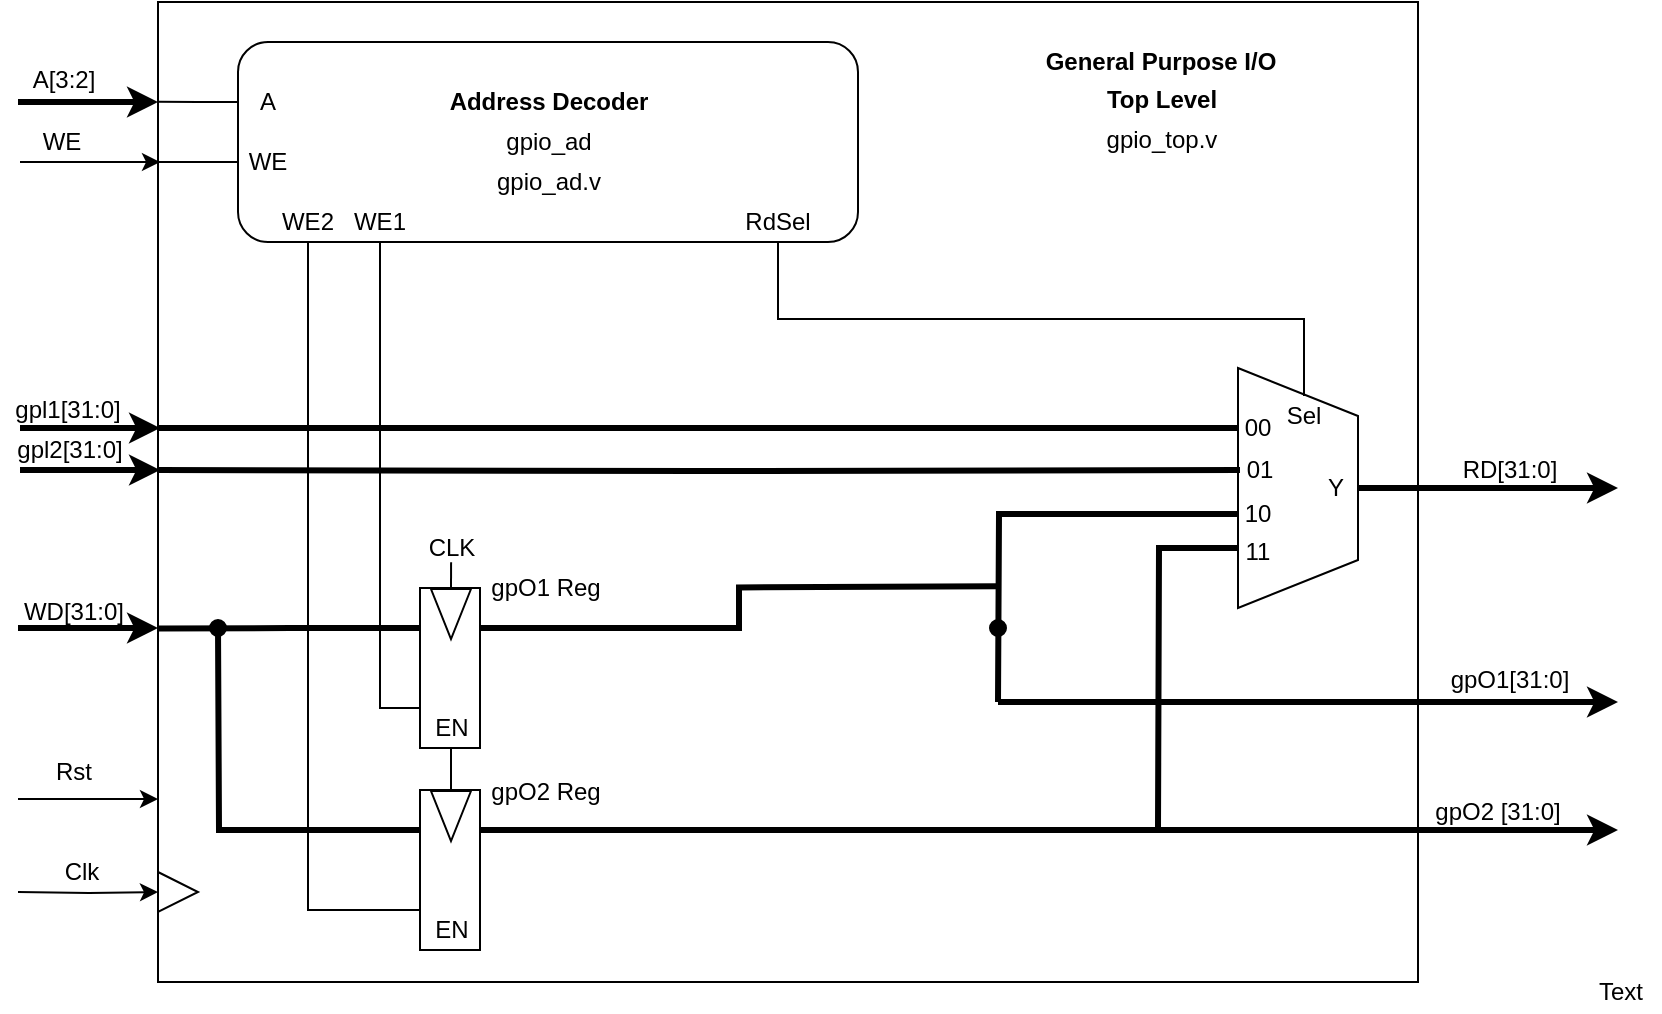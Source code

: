 <mxfile version="12.3.3" type="google" pages="1"><diagram id="vTUTEvlF9_i4RJmCR91X" name="GPIO_w_Interface_Wrapper"><mxGraphModel dx="887" dy="625" grid="1" gridSize="10" guides="1" tooltips="1" connect="1" arrows="1" fold="1" page="1" pageScale="1" pageWidth="850" pageHeight="1100" math="0" shadow="0"><root><mxCell id="0"/><mxCell id="1" parent="0"/><mxCell id="rtyFXDfHJUpsIhgcDJLc-62" value="" style="rounded=0;whiteSpace=wrap;html=1;fillColor=#ffffff;gradientColor=none;" parent="1" vertex="1"><mxGeometry x="160" y="130" width="630" height="490" as="geometry"/></mxCell><mxCell id="rtyFXDfHJUpsIhgcDJLc-48" style="edgeStyle=orthogonalEdgeStyle;rounded=0;orthogonalLoop=1;jettySize=auto;html=1;exitX=0.75;exitY=1;exitDx=0;exitDy=0;endArrow=none;endFill=0;strokeWidth=3;" parent="1" source="rtyFXDfHJUpsIhgcDJLc-37" edge="1"><mxGeometry relative="1" as="geometry"><mxPoint x="660" y="544" as="targetPoint"/></mxGeometry></mxCell><mxCell id="rtyFXDfHJUpsIhgcDJLc-63" style="edgeStyle=orthogonalEdgeStyle;rounded=0;orthogonalLoop=1;jettySize=auto;html=1;exitX=0.5;exitY=0;exitDx=0;exitDy=0;endArrow=classic;endFill=1;strokeWidth=3;" parent="1" source="rtyFXDfHJUpsIhgcDJLc-37" edge="1"><mxGeometry relative="1" as="geometry"><mxPoint x="890" y="373" as="targetPoint"/></mxGeometry></mxCell><mxCell id="rtyFXDfHJUpsIhgcDJLc-37" value="" style="shape=trapezoid;perimeter=trapezoidPerimeter;whiteSpace=wrap;html=1;rotation=90;" parent="1" vertex="1"><mxGeometry x="670" y="343" width="120" height="60" as="geometry"/></mxCell><mxCell id="rtyFXDfHJUpsIhgcDJLc-1" value="" style="rounded=1;whiteSpace=wrap;html=1;" parent="1" vertex="1"><mxGeometry x="200" y="150" width="310" height="100" as="geometry"/></mxCell><mxCell id="rtyFXDfHJUpsIhgcDJLc-2" value="&lt;b&gt;Address Decoder&lt;/b&gt;" style="text;html=1;strokeColor=none;fillColor=none;align=center;verticalAlign=middle;whiteSpace=wrap;rounded=0;" parent="1" vertex="1"><mxGeometry x="302.5" y="170" width="105" height="20" as="geometry"/></mxCell><mxCell id="rtyFXDfHJUpsIhgcDJLc-3" value="gpio_ad" style="text;html=1;strokeColor=none;fillColor=none;align=center;verticalAlign=middle;whiteSpace=wrap;rounded=0;" parent="1" vertex="1"><mxGeometry x="327.5" y="190" width="55" height="20" as="geometry"/></mxCell><mxCell id="rtyFXDfHJUpsIhgcDJLc-4" value="gpio_ad.v" style="text;html=1;strokeColor=none;fillColor=none;align=center;verticalAlign=middle;whiteSpace=wrap;rounded=0;" parent="1" vertex="1"><mxGeometry x="327.5" y="210" width="55" height="20" as="geometry"/></mxCell><mxCell id="rtyFXDfHJUpsIhgcDJLc-55" style="edgeStyle=orthogonalEdgeStyle;rounded=0;orthogonalLoop=1;jettySize=auto;html=1;exitX=0;exitY=0.5;exitDx=0;exitDy=0;endArrow=none;endFill=0;strokeWidth=1;" parent="1" source="rtyFXDfHJUpsIhgcDJLc-5" edge="1"><mxGeometry relative="1" as="geometry"><mxPoint x="160" y="179.828" as="targetPoint"/></mxGeometry></mxCell><mxCell id="rtyFXDfHJUpsIhgcDJLc-5" value="A" style="text;html=1;strokeColor=none;fillColor=none;align=center;verticalAlign=middle;whiteSpace=wrap;rounded=0;" parent="1" vertex="1"><mxGeometry x="200" y="170" width="30" height="20" as="geometry"/></mxCell><mxCell id="rtyFXDfHJUpsIhgcDJLc-56" style="edgeStyle=orthogonalEdgeStyle;rounded=0;orthogonalLoop=1;jettySize=auto;html=1;exitX=0;exitY=0.5;exitDx=0;exitDy=0;endArrow=none;endFill=0;strokeWidth=1;" parent="1" source="rtyFXDfHJUpsIhgcDJLc-6" edge="1"><mxGeometry relative="1" as="geometry"><mxPoint x="160" y="210" as="targetPoint"/></mxGeometry></mxCell><mxCell id="rtyFXDfHJUpsIhgcDJLc-6" value="WE" style="text;html=1;strokeColor=none;fillColor=none;align=center;verticalAlign=middle;whiteSpace=wrap;rounded=0;" parent="1" vertex="1"><mxGeometry x="200" y="200" width="30" height="20" as="geometry"/></mxCell><mxCell id="rtyFXDfHJUpsIhgcDJLc-28" style="edgeStyle=orthogonalEdgeStyle;rounded=0;orthogonalLoop=1;jettySize=auto;html=1;exitX=0.5;exitY=1;exitDx=0;exitDy=0;entryX=0.75;entryY=1;entryDx=0;entryDy=0;endArrow=none;endFill=0;" parent="1" source="rtyFXDfHJUpsIhgcDJLc-7" target="rtyFXDfHJUpsIhgcDJLc-24" edge="1"><mxGeometry relative="1" as="geometry"/></mxCell><mxCell id="rtyFXDfHJUpsIhgcDJLc-7" value="WE2" style="text;html=1;strokeColor=none;fillColor=none;align=center;verticalAlign=middle;whiteSpace=wrap;rounded=0;" parent="1" vertex="1"><mxGeometry x="220" y="230" width="30" height="20" as="geometry"/></mxCell><mxCell id="rtyFXDfHJUpsIhgcDJLc-27" style="edgeStyle=orthogonalEdgeStyle;rounded=0;orthogonalLoop=1;jettySize=auto;html=1;exitX=0.5;exitY=1;exitDx=0;exitDy=0;entryX=0.75;entryY=1;entryDx=0;entryDy=0;endArrow=none;endFill=0;" parent="1" source="rtyFXDfHJUpsIhgcDJLc-10" target="rtyFXDfHJUpsIhgcDJLc-21" edge="1"><mxGeometry relative="1" as="geometry"/></mxCell><mxCell id="rtyFXDfHJUpsIhgcDJLc-10" value="WE1" style="text;html=1;strokeColor=none;fillColor=none;align=center;verticalAlign=middle;whiteSpace=wrap;rounded=0;" parent="1" vertex="1"><mxGeometry x="256" y="230" width="30" height="20" as="geometry"/></mxCell><mxCell id="rtyFXDfHJUpsIhgcDJLc-36" style="edgeStyle=orthogonalEdgeStyle;rounded=0;orthogonalLoop=1;jettySize=auto;html=1;exitX=0.5;exitY=1;exitDx=0;exitDy=0;entryX=0.5;entryY=0;entryDx=0;entryDy=0;endArrow=none;endFill=0;" parent="1" source="rtyFXDfHJUpsIhgcDJLc-11" target="rtyFXDfHJUpsIhgcDJLc-29" edge="1"><mxGeometry relative="1" as="geometry"/></mxCell><mxCell id="rtyFXDfHJUpsIhgcDJLc-11" value="RdSel" style="text;html=1;strokeColor=none;fillColor=none;align=center;verticalAlign=middle;whiteSpace=wrap;rounded=0;" parent="1" vertex="1"><mxGeometry x="450" y="230" width="40" height="20" as="geometry"/></mxCell><mxCell id="rtyFXDfHJUpsIhgcDJLc-51" style="edgeStyle=orthogonalEdgeStyle;rounded=0;orthogonalLoop=1;jettySize=auto;html=1;exitX=0;exitY=0.5;exitDx=0;exitDy=0;endArrow=none;endFill=0;strokeWidth=3;" parent="1" source="rtyFXDfHJUpsIhgcDJLc-15" edge="1"><mxGeometry relative="1" as="geometry"><mxPoint x="160" y="343" as="targetPoint"/></mxGeometry></mxCell><mxCell id="rtyFXDfHJUpsIhgcDJLc-15" value="00" style="text;html=1;strokeColor=none;fillColor=none;align=center;verticalAlign=middle;whiteSpace=wrap;rounded=0;" parent="1" vertex="1"><mxGeometry x="700" y="333" width="20" height="20" as="geometry"/></mxCell><mxCell id="rtyFXDfHJUpsIhgcDJLc-50" style="edgeStyle=orthogonalEdgeStyle;rounded=0;orthogonalLoop=1;jettySize=auto;html=1;endArrow=none;endFill=0;strokeWidth=3;entryX=0;entryY=0.5;entryDx=0;entryDy=0;" parent="1" target="rtyFXDfHJUpsIhgcDJLc-17" edge="1"><mxGeometry relative="1" as="geometry"><mxPoint x="160" y="364" as="sourcePoint"/></mxGeometry></mxCell><mxCell id="rtyFXDfHJUpsIhgcDJLc-17" value="01" style="text;html=1;strokeColor=none;fillColor=none;align=center;verticalAlign=middle;whiteSpace=wrap;rounded=0;" parent="1" vertex="1"><mxGeometry x="701" y="354" width="20" height="20" as="geometry"/></mxCell><mxCell id="rtyFXDfHJUpsIhgcDJLc-43" style="edgeStyle=orthogonalEdgeStyle;rounded=0;orthogonalLoop=1;jettySize=auto;html=1;exitX=0;exitY=0.5;exitDx=0;exitDy=0;endArrow=none;endFill=0;strokeWidth=3;" parent="1" source="rtyFXDfHJUpsIhgcDJLc-19" edge="1"><mxGeometry relative="1" as="geometry"><mxPoint x="580" y="480" as="targetPoint"/></mxGeometry></mxCell><mxCell id="rtyFXDfHJUpsIhgcDJLc-19" value="10" style="text;html=1;strokeColor=none;fillColor=none;align=center;verticalAlign=middle;whiteSpace=wrap;rounded=0;" parent="1" vertex="1"><mxGeometry x="700" y="376" width="20" height="20" as="geometry"/></mxCell><mxCell id="rtyFXDfHJUpsIhgcDJLc-20" value="11" style="text;html=1;strokeColor=none;fillColor=none;align=center;verticalAlign=middle;whiteSpace=wrap;rounded=0;" parent="1" vertex="1"><mxGeometry x="700" y="395" width="20" height="20" as="geometry"/></mxCell><mxCell id="rtyFXDfHJUpsIhgcDJLc-44" style="edgeStyle=orthogonalEdgeStyle;rounded=0;orthogonalLoop=1;jettySize=auto;html=1;exitX=0.25;exitY=0;exitDx=0;exitDy=0;endArrow=none;endFill=0;strokeWidth=3;" parent="1" source="rtyFXDfHJUpsIhgcDJLc-21" edge="1"><mxGeometry relative="1" as="geometry"><mxPoint x="580" y="422.167" as="targetPoint"/></mxGeometry></mxCell><mxCell id="rtyFXDfHJUpsIhgcDJLc-57" style="edgeStyle=orthogonalEdgeStyle;rounded=0;orthogonalLoop=1;jettySize=auto;html=1;exitX=0.25;exitY=1;exitDx=0;exitDy=0;endArrow=none;endFill=0;strokeWidth=3;" parent="1" source="rtyFXDfHJUpsIhgcDJLc-21" edge="1"><mxGeometry relative="1" as="geometry"><mxPoint x="160" y="443.276" as="targetPoint"/></mxGeometry></mxCell><mxCell id="rtyFXDfHJUpsIhgcDJLc-21" value="" style="rounded=0;whiteSpace=wrap;html=1;rotation=90;" parent="1" vertex="1"><mxGeometry x="266" y="448" width="80" height="30" as="geometry"/></mxCell><mxCell id="rtyFXDfHJUpsIhgcDJLc-52" style="edgeStyle=orthogonalEdgeStyle;rounded=0;orthogonalLoop=1;jettySize=auto;html=1;exitX=0;exitY=0.5;exitDx=0;exitDy=0;endArrow=none;endFill=0;strokeWidth=1;" parent="1" source="rtyFXDfHJUpsIhgcDJLc-22" edge="1"><mxGeometry relative="1" as="geometry"><mxPoint x="306.552" y="410.172" as="targetPoint"/></mxGeometry></mxCell><mxCell id="rtyFXDfHJUpsIhgcDJLc-22" value="" style="triangle;whiteSpace=wrap;html=1;rotation=90;" parent="1" vertex="1"><mxGeometry x="294" y="426" width="25" height="20" as="geometry"/></mxCell><mxCell id="rtyFXDfHJUpsIhgcDJLc-54" style="edgeStyle=orthogonalEdgeStyle;rounded=0;orthogonalLoop=1;jettySize=auto;html=1;exitX=0.5;exitY=1;exitDx=0;exitDy=0;entryX=0;entryY=0.5;entryDx=0;entryDy=0;endArrow=none;endFill=0;strokeWidth=1;" parent="1" source="rtyFXDfHJUpsIhgcDJLc-23" target="rtyFXDfHJUpsIhgcDJLc-25" edge="1"><mxGeometry relative="1" as="geometry"/></mxCell><mxCell id="rtyFXDfHJUpsIhgcDJLc-23" value="EN" style="text;html=1;strokeColor=none;fillColor=none;align=center;verticalAlign=middle;whiteSpace=wrap;rounded=0;" parent="1" vertex="1"><mxGeometry x="294.5" y="483" width="24" height="20" as="geometry"/></mxCell><mxCell id="rtyFXDfHJUpsIhgcDJLc-47" style="edgeStyle=orthogonalEdgeStyle;rounded=0;orthogonalLoop=1;jettySize=auto;html=1;exitX=0.25;exitY=0;exitDx=0;exitDy=0;endArrow=classic;endFill=1;strokeWidth=3;" parent="1" source="rtyFXDfHJUpsIhgcDJLc-24" edge="1"><mxGeometry relative="1" as="geometry"><mxPoint x="890" y="544" as="targetPoint"/></mxGeometry></mxCell><mxCell id="rtyFXDfHJUpsIhgcDJLc-58" style="edgeStyle=orthogonalEdgeStyle;rounded=0;orthogonalLoop=1;jettySize=auto;html=1;exitX=0.25;exitY=1;exitDx=0;exitDy=0;endArrow=none;endFill=0;strokeWidth=3;" parent="1" source="rtyFXDfHJUpsIhgcDJLc-24" edge="1"><mxGeometry relative="1" as="geometry"><mxPoint x="190" y="442" as="targetPoint"/></mxGeometry></mxCell><mxCell id="rtyFXDfHJUpsIhgcDJLc-24" value="" style="rounded=0;whiteSpace=wrap;html=1;rotation=90;" parent="1" vertex="1"><mxGeometry x="266" y="549" width="80" height="30" as="geometry"/></mxCell><mxCell id="rtyFXDfHJUpsIhgcDJLc-25" value="" style="triangle;whiteSpace=wrap;html=1;rotation=90;" parent="1" vertex="1"><mxGeometry x="294" y="527" width="25" height="20" as="geometry"/></mxCell><mxCell id="rtyFXDfHJUpsIhgcDJLc-26" value="EN" style="text;html=1;strokeColor=none;fillColor=none;align=center;verticalAlign=middle;whiteSpace=wrap;rounded=0;" parent="1" vertex="1"><mxGeometry x="294.5" y="584" width="24" height="20" as="geometry"/></mxCell><mxCell id="rtyFXDfHJUpsIhgcDJLc-29" value="Sel" style="text;html=1;strokeColor=none;fillColor=none;align=center;verticalAlign=middle;whiteSpace=wrap;rounded=0;" parent="1" vertex="1"><mxGeometry x="723" y="327" width="20" height="20" as="geometry"/></mxCell><mxCell id="rtyFXDfHJUpsIhgcDJLc-30" value="Y" style="text;html=1;strokeColor=none;fillColor=none;align=center;verticalAlign=middle;whiteSpace=wrap;rounded=0;" parent="1" vertex="1"><mxGeometry x="739" y="363" width="20" height="20" as="geometry"/></mxCell><mxCell id="rtyFXDfHJUpsIhgcDJLc-46" value="" style="ellipse;whiteSpace=wrap;html=1;aspect=fixed;fillColor=#000000;" parent="1" vertex="1"><mxGeometry x="576" y="439" width="8" height="8" as="geometry"/></mxCell><mxCell id="rtyFXDfHJUpsIhgcDJLc-49" value="" style="endArrow=classic;html=1;endFill=1;strokeWidth=3;" parent="1" edge="1"><mxGeometry width="50" height="50" relative="1" as="geometry"><mxPoint x="580" y="480" as="sourcePoint"/><mxPoint x="890" y="480" as="targetPoint"/></mxGeometry></mxCell><mxCell id="rtyFXDfHJUpsIhgcDJLc-53" value="CLK" style="text;html=1;strokeColor=none;fillColor=none;align=center;verticalAlign=middle;whiteSpace=wrap;rounded=0;" parent="1" vertex="1"><mxGeometry x="291.5" y="393" width="30" height="20" as="geometry"/></mxCell><mxCell id="rtyFXDfHJUpsIhgcDJLc-59" value="" style="ellipse;whiteSpace=wrap;html=1;aspect=fixed;fillColor=#000000;" parent="1" vertex="1"><mxGeometry x="186" y="439" width="8" height="8" as="geometry"/></mxCell><mxCell id="rtyFXDfHJUpsIhgcDJLc-65" style="edgeStyle=orthogonalEdgeStyle;rounded=0;orthogonalLoop=1;jettySize=auto;html=1;endArrow=classic;endFill=1;strokeWidth=1;entryX=0;entryY=0.5;entryDx=0;entryDy=0;" parent="1" target="rtyFXDfHJUpsIhgcDJLc-64" edge="1"><mxGeometry relative="1" as="geometry"><mxPoint x="90" y="575" as="sourcePoint"/></mxGeometry></mxCell><mxCell id="rtyFXDfHJUpsIhgcDJLc-64" value="" style="triangle;whiteSpace=wrap;html=1;fillColor=#ffffff;gradientColor=none;" parent="1" vertex="1"><mxGeometry x="160" y="565" width="20" height="20" as="geometry"/></mxCell><mxCell id="rtyFXDfHJUpsIhgcDJLc-68" value="" style="endArrow=classic;html=1;strokeWidth=1;" parent="1" edge="1"><mxGeometry width="50" height="50" relative="1" as="geometry"><mxPoint x="90" y="528.5" as="sourcePoint"/><mxPoint x="160" y="528.5" as="targetPoint"/></mxGeometry></mxCell><mxCell id="rtyFXDfHJUpsIhgcDJLc-69" value="" style="endArrow=classic;html=1;strokeWidth=3;" parent="1" edge="1"><mxGeometry width="50" height="50" relative="1" as="geometry"><mxPoint x="90" y="443" as="sourcePoint"/><mxPoint x="160" y="443" as="targetPoint"/></mxGeometry></mxCell><mxCell id="rtyFXDfHJUpsIhgcDJLc-70" value="" style="endArrow=classic;html=1;strokeWidth=3;" parent="1" edge="1"><mxGeometry width="50" height="50" relative="1" as="geometry"><mxPoint x="91" y="364" as="sourcePoint"/><mxPoint x="161" y="364" as="targetPoint"/></mxGeometry></mxCell><mxCell id="rtyFXDfHJUpsIhgcDJLc-71" value="" style="endArrow=classic;html=1;strokeWidth=3;" parent="1" edge="1"><mxGeometry width="50" height="50" relative="1" as="geometry"><mxPoint x="91" y="343" as="sourcePoint"/><mxPoint x="161" y="343" as="targetPoint"/></mxGeometry></mxCell><mxCell id="rtyFXDfHJUpsIhgcDJLc-72" value="" style="endArrow=classic;html=1;strokeWidth=1;" parent="1" edge="1"><mxGeometry width="50" height="50" relative="1" as="geometry"><mxPoint x="91" y="210" as="sourcePoint"/><mxPoint x="161" y="210" as="targetPoint"/></mxGeometry></mxCell><mxCell id="rtyFXDfHJUpsIhgcDJLc-73" value="" style="endArrow=classic;html=1;strokeWidth=3;" parent="1" edge="1"><mxGeometry width="50" height="50" relative="1" as="geometry"><mxPoint x="90" y="180" as="sourcePoint"/><mxPoint x="160" y="180" as="targetPoint"/></mxGeometry></mxCell><mxCell id="rtyFXDfHJUpsIhgcDJLc-74" value="A[3:2]" style="text;html=1;strokeColor=none;fillColor=none;align=center;verticalAlign=middle;whiteSpace=wrap;rounded=0;" parent="1" vertex="1"><mxGeometry x="93" y="159" width="40" height="20" as="geometry"/></mxCell><mxCell id="rtyFXDfHJUpsIhgcDJLc-75" value="WE" style="text;html=1;strokeColor=none;fillColor=none;align=center;verticalAlign=middle;whiteSpace=wrap;rounded=0;" parent="1" vertex="1"><mxGeometry x="92" y="190" width="40" height="20" as="geometry"/></mxCell><mxCell id="rtyFXDfHJUpsIhgcDJLc-76" value="gpl1[31:0]" style="text;html=1;strokeColor=none;fillColor=none;align=center;verticalAlign=middle;whiteSpace=wrap;rounded=0;" parent="1" vertex="1"><mxGeometry x="85" y="324" width="60" height="20" as="geometry"/></mxCell><mxCell id="rtyFXDfHJUpsIhgcDJLc-78" value="gpl2[31:0]" style="text;html=1;strokeColor=none;fillColor=none;align=center;verticalAlign=middle;whiteSpace=wrap;rounded=0;" parent="1" vertex="1"><mxGeometry x="86" y="344" width="60" height="20" as="geometry"/></mxCell><mxCell id="rtyFXDfHJUpsIhgcDJLc-79" value="WD[31:0]" style="text;html=1;strokeColor=none;fillColor=none;align=center;verticalAlign=middle;whiteSpace=wrap;rounded=0;" parent="1" vertex="1"><mxGeometry x="88" y="425" width="60" height="20" as="geometry"/></mxCell><mxCell id="rtyFXDfHJUpsIhgcDJLc-81" value="Rst" style="text;html=1;strokeColor=none;fillColor=none;align=center;verticalAlign=middle;whiteSpace=wrap;rounded=0;" parent="1" vertex="1"><mxGeometry x="108" y="505" width="20" height="20" as="geometry"/></mxCell><mxCell id="rtyFXDfHJUpsIhgcDJLc-82" value="Clk" style="text;html=1;strokeColor=none;fillColor=none;align=center;verticalAlign=middle;whiteSpace=wrap;rounded=0;" parent="1" vertex="1"><mxGeometry x="107" y="555" width="30" height="20" as="geometry"/></mxCell><mxCell id="rtyFXDfHJUpsIhgcDJLc-83" value="RD[31:0]" style="text;html=1;strokeColor=none;fillColor=none;align=center;verticalAlign=middle;whiteSpace=wrap;rounded=0;" parent="1" vertex="1"><mxGeometry x="811" y="354" width="50" height="20" as="geometry"/></mxCell><mxCell id="rtyFXDfHJUpsIhgcDJLc-84" value="gpO1[31:0]" style="text;html=1;strokeColor=none;fillColor=none;align=center;verticalAlign=middle;whiteSpace=wrap;rounded=0;" parent="1" vertex="1"><mxGeometry x="806" y="459" width="60" height="20" as="geometry"/></mxCell><mxCell id="rtyFXDfHJUpsIhgcDJLc-85" value="gpO2 [31:0]" style="text;html=1;strokeColor=none;fillColor=none;align=center;verticalAlign=middle;whiteSpace=wrap;rounded=0;" parent="1" vertex="1"><mxGeometry x="790" y="525" width="80" height="20" as="geometry"/></mxCell><mxCell id="rtyFXDfHJUpsIhgcDJLc-87" value="&lt;b&gt;General Purpose I/O&lt;/b&gt;" style="text;html=1;strokeColor=none;fillColor=none;align=center;verticalAlign=middle;whiteSpace=wrap;rounded=0;" parent="1" vertex="1"><mxGeometry x="600" y="150" width="123" height="20" as="geometry"/></mxCell><mxCell id="rtyFXDfHJUpsIhgcDJLc-88" value="&lt;b&gt;Top Level&lt;br&gt;&lt;/b&gt;" style="text;html=1;strokeColor=none;fillColor=none;align=center;verticalAlign=middle;whiteSpace=wrap;rounded=0;" parent="1" vertex="1"><mxGeometry x="629.5" y="169" width="64" height="20" as="geometry"/></mxCell><mxCell id="rtyFXDfHJUpsIhgcDJLc-91" value="gpio_top.v" style="text;html=1;strokeColor=none;fillColor=none;align=center;verticalAlign=middle;whiteSpace=wrap;rounded=0;" parent="1" vertex="1"><mxGeometry x="631.5" y="189" width="60" height="20" as="geometry"/></mxCell><mxCell id="zuA9XOuDk0a1L7y61VuT-1" value="Text" style="text;html=1;align=center;verticalAlign=middle;resizable=0;points=[];;autosize=1;" vertex="1" parent="1"><mxGeometry x="871" y="615" width="40" height="20" as="geometry"/></mxCell><mxCell id="zuA9XOuDk0a1L7y61VuT-2" value="gpO1 Reg" style="text;html=1;strokeColor=none;fillColor=none;align=center;verticalAlign=middle;whiteSpace=wrap;rounded=0;" vertex="1" parent="1"><mxGeometry x="324.5" y="413" width="58" height="20" as="geometry"/></mxCell><mxCell id="zuA9XOuDk0a1L7y61VuT-3" value="gpO2 Reg" style="text;html=1;strokeColor=none;fillColor=none;align=center;verticalAlign=middle;whiteSpace=wrap;rounded=0;" vertex="1" parent="1"><mxGeometry x="324.5" y="515" width="58" height="20" as="geometry"/></mxCell></root></mxGraphModel></diagram></mxfile>